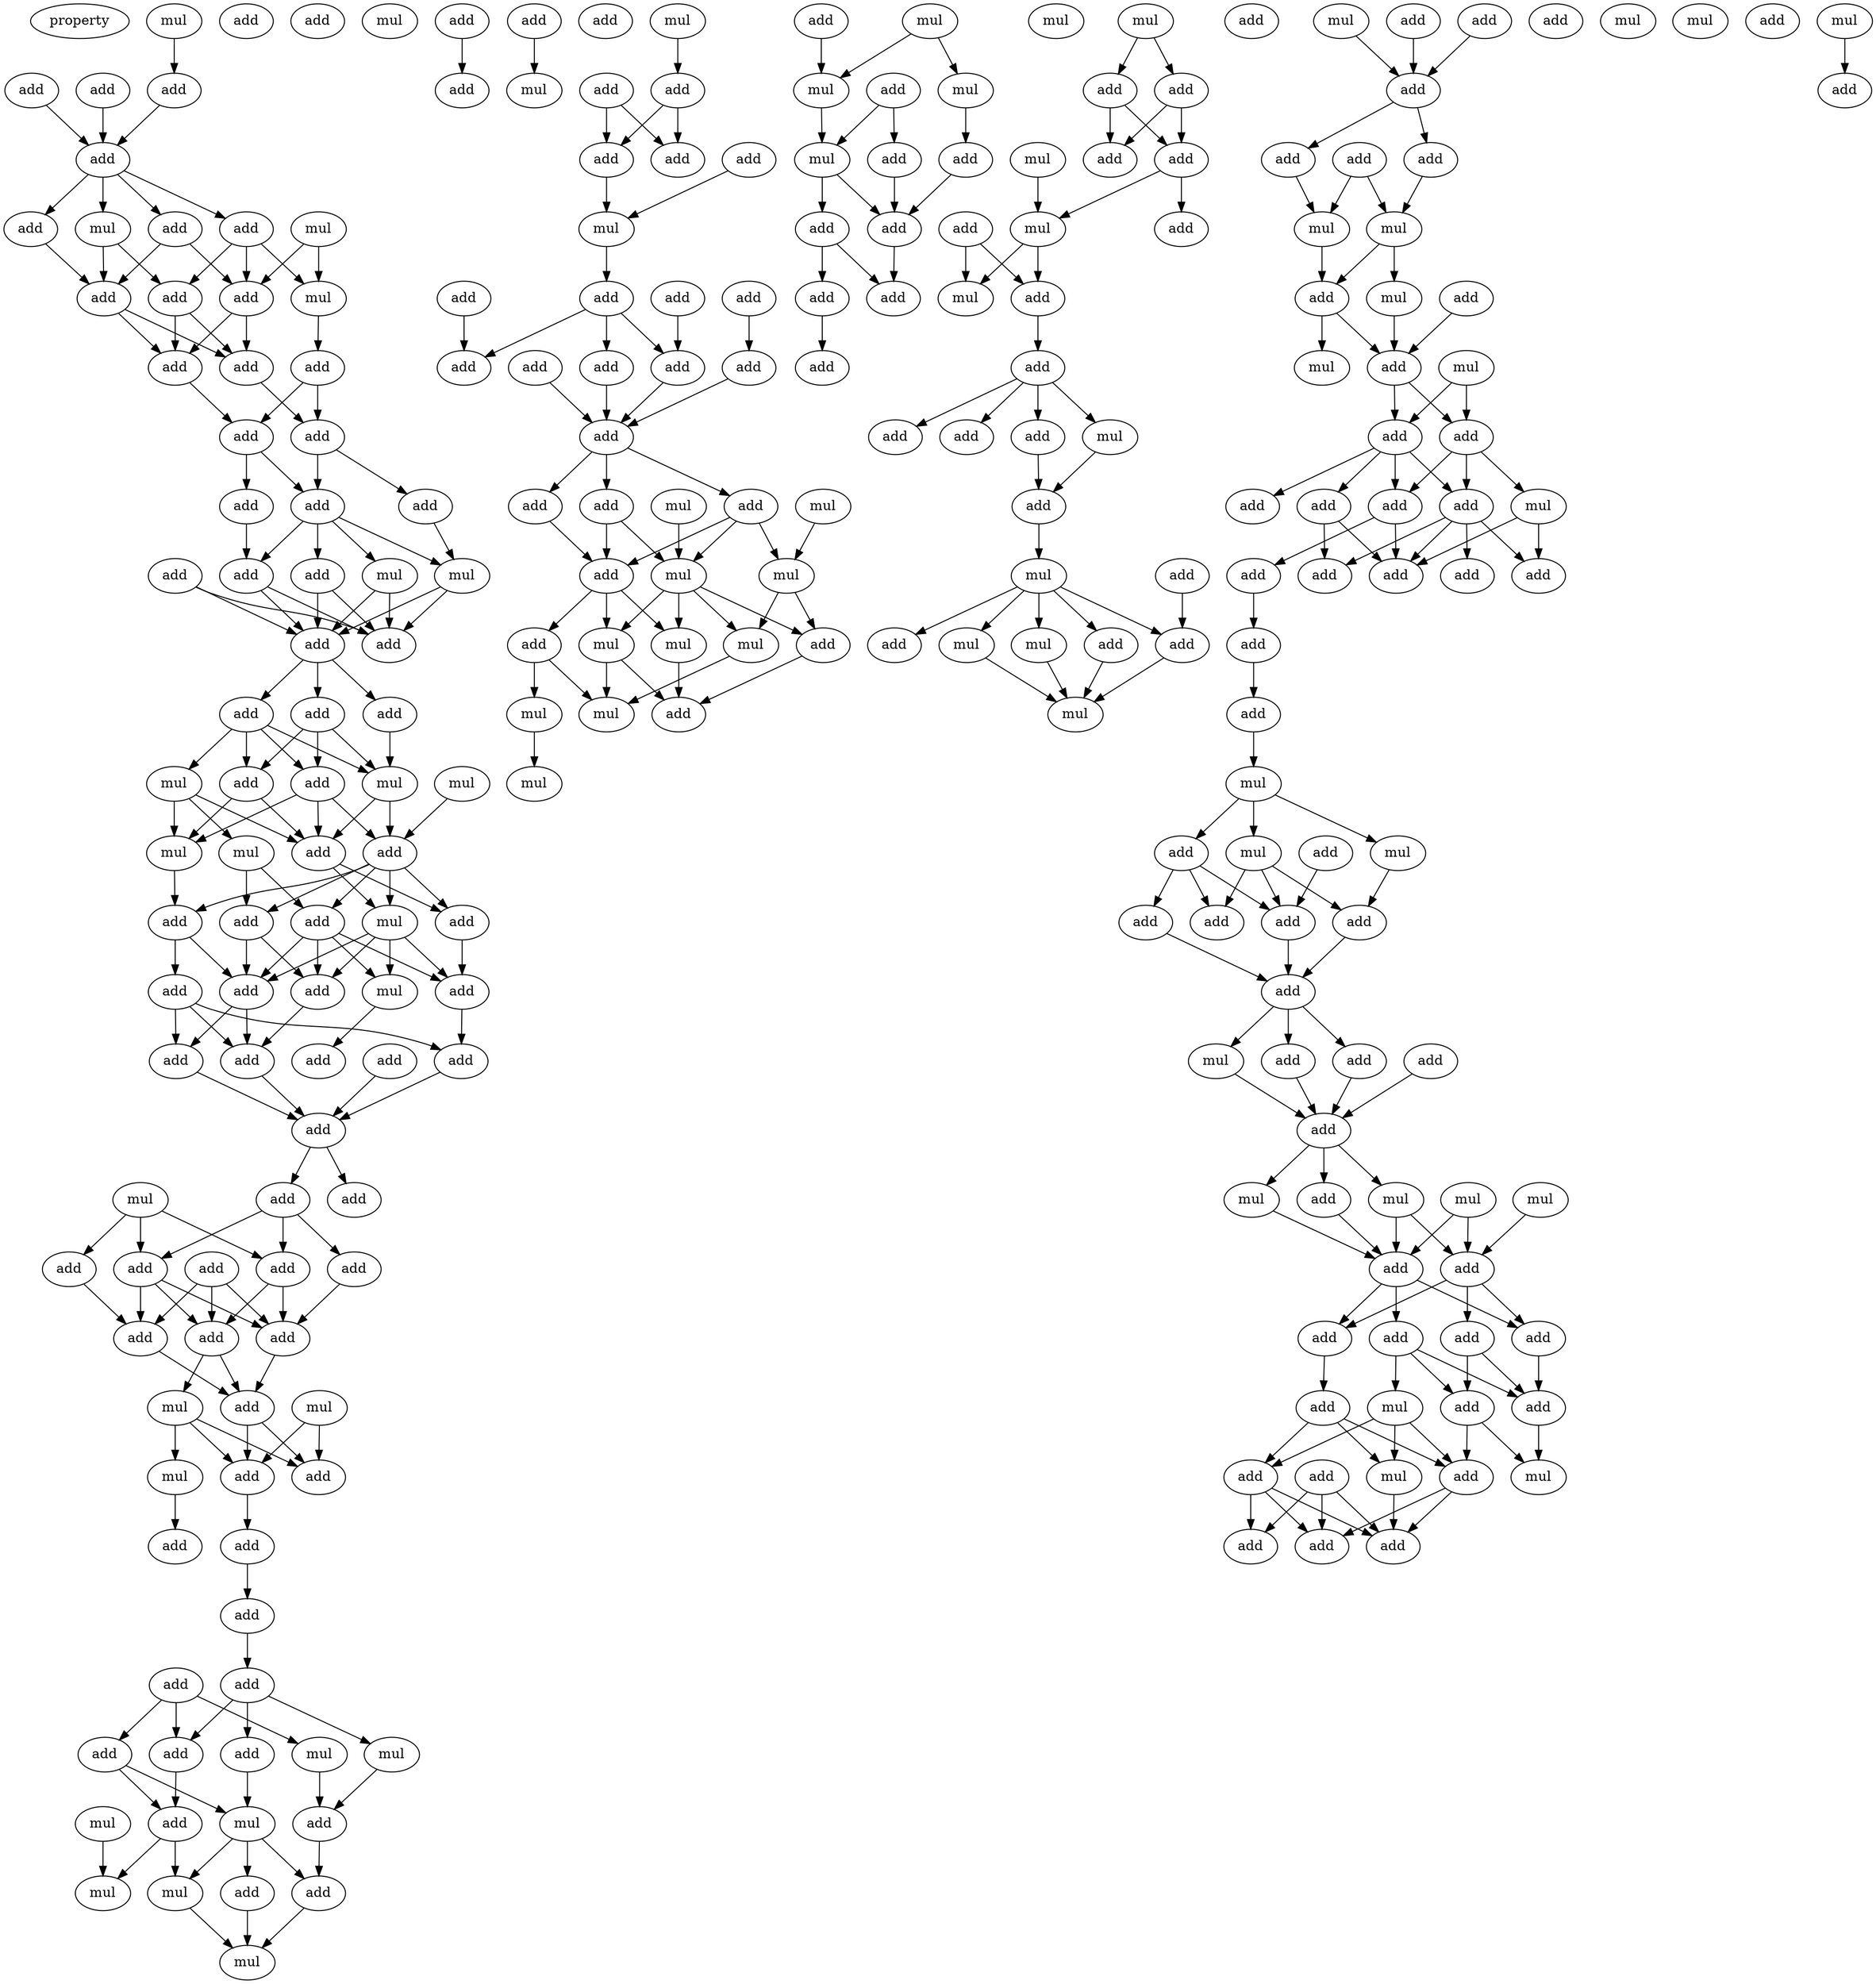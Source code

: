 digraph {
    node [fontcolor=black]
    property [mul=2,lf=1.9]
    0 [ label = mul ];
    1 [ label = add ];
    2 [ label = add ];
    3 [ label = add ];
    4 [ label = add ];
    5 [ label = add ];
    6 [ label = mul ];
    7 [ label = add ];
    8 [ label = mul ];
    9 [ label = add ];
    10 [ label = add ];
    11 [ label = add ];
    12 [ label = add ];
    13 [ label = mul ];
    14 [ label = add ];
    15 [ label = add ];
    16 [ label = add ];
    17 [ label = add ];
    18 [ label = add ];
    19 [ label = add ];
    20 [ label = add ];
    21 [ label = add ];
    22 [ label = add ];
    23 [ label = mul ];
    24 [ label = add ];
    25 [ label = mul ];
    26 [ label = add ];
    27 [ label = add ];
    28 [ label = add ];
    29 [ label = add ];
    30 [ label = add ];
    31 [ label = add ];
    32 [ label = add ];
    33 [ label = mul ];
    34 [ label = mul ];
    35 [ label = add ];
    36 [ label = mul ];
    37 [ label = add ];
    38 [ label = mul ];
    39 [ label = mul ];
    40 [ label = add ];
    41 [ label = add ];
    42 [ label = add ];
    43 [ label = mul ];
    44 [ label = add ];
    45 [ label = add ];
    46 [ label = add ];
    47 [ label = add ];
    48 [ label = add ];
    49 [ label = add ];
    50 [ label = mul ];
    51 [ label = add ];
    52 [ label = add ];
    53 [ label = add ];
    54 [ label = add ];
    55 [ label = add ];
    56 [ label = add ];
    57 [ label = add ];
    58 [ label = mul ];
    59 [ label = add ];
    60 [ label = add ];
    61 [ label = add ];
    62 [ label = add ];
    63 [ label = add ];
    64 [ label = add ];
    65 [ label = add ];
    66 [ label = add ];
    67 [ label = add ];
    68 [ label = add ];
    69 [ label = mul ];
    70 [ label = mul ];
    71 [ label = add ];
    72 [ label = mul ];
    73 [ label = add ];
    74 [ label = add ];
    75 [ label = add ];
    76 [ label = add ];
    77 [ label = add ];
    78 [ label = add ];
    79 [ label = add ];
    80 [ label = mul ];
    81 [ label = add ];
    82 [ label = add ];
    83 [ label = add ];
    84 [ label = mul ];
    85 [ label = mul ];
    86 [ label = mul ];
    87 [ label = add ];
    88 [ label = add ];
    89 [ label = add ];
    90 [ label = mul ];
    91 [ label = add ];
    92 [ label = mul ];
    93 [ label = mul ];
    94 [ label = add ];
    95 [ label = mul ];
    96 [ label = add ];
    97 [ label = add ];
    98 [ label = add ];
    99 [ label = add ];
    100 [ label = mul ];
    101 [ label = mul ];
    102 [ label = add ];
    103 [ label = add ];
    104 [ label = add ];
    105 [ label = add ];
    106 [ label = add ];
    107 [ label = mul ];
    108 [ label = add ];
    109 [ label = add ];
    110 [ label = add ];
    111 [ label = add ];
    112 [ label = add ];
    113 [ label = add ];
    114 [ label = add ];
    115 [ label = add ];
    116 [ label = add ];
    117 [ label = add ];
    118 [ label = add ];
    119 [ label = add ];
    120 [ label = mul ];
    121 [ label = mul ];
    122 [ label = add ];
    123 [ label = mul ];
    124 [ label = mul ];
    125 [ label = add ];
    126 [ label = mul ];
    127 [ label = mul ];
    128 [ label = add ];
    129 [ label = mul ];
    130 [ label = add ];
    131 [ label = add ];
    132 [ label = mul ];
    133 [ label = mul ];
    134 [ label = mul ];
    135 [ label = add ];
    136 [ label = mul ];
    137 [ label = mul ];
    138 [ label = mul ];
    139 [ label = add ];
    140 [ label = add ];
    141 [ label = mul ];
    142 [ label = add ];
    143 [ label = add ];
    144 [ label = add ];
    145 [ label = add ];
    146 [ label = add ];
    147 [ label = mul ];
    148 [ label = add ];
    149 [ label = mul ];
    150 [ label = add ];
    151 [ label = add ];
    152 [ label = mul ];
    153 [ label = add ];
    154 [ label = add ];
    155 [ label = mul ];
    156 [ label = add ];
    157 [ label = add ];
    158 [ label = mul ];
    159 [ label = add ];
    160 [ label = add ];
    161 [ label = add ];
    162 [ label = add ];
    163 [ label = add ];
    164 [ label = add ];
    165 [ label = mul ];
    166 [ label = add ];
    167 [ label = add ];
    168 [ label = mul ];
    169 [ label = mul ];
    170 [ label = add ];
    171 [ label = mul ];
    172 [ label = add ];
    173 [ label = add ];
    174 [ label = mul ];
    175 [ label = mul ];
    176 [ label = add ];
    177 [ label = add ];
    178 [ label = add ];
    179 [ label = mul ];
    180 [ label = add ];
    181 [ label = mul ];
    182 [ label = add ];
    183 [ label = add ];
    184 [ label = add ];
    185 [ label = mul ];
    186 [ label = mul ];
    187 [ label = add ];
    188 [ label = mul ];
    189 [ label = add ];
    190 [ label = mul ];
    191 [ label = mul ];
    192 [ label = add ];
    193 [ label = add ];
    194 [ label = add ];
    195 [ label = add ];
    196 [ label = add ];
    197 [ label = add ];
    198 [ label = mul ];
    199 [ label = add ];
    200 [ label = add ];
    201 [ label = add ];
    202 [ label = add ];
    203 [ label = add ];
    204 [ label = add ];
    205 [ label = add ];
    206 [ label = add ];
    207 [ label = mul ];
    208 [ label = mul ];
    209 [ label = add ];
    210 [ label = add ];
    211 [ label = mul ];
    212 [ label = add ];
    213 [ label = add ];
    214 [ label = add ];
    215 [ label = add ];
    216 [ label = add ];
    217 [ label = add ];
    218 [ label = add ];
    219 [ label = add ];
    220 [ label = mul ];
    221 [ label = add ];
    222 [ label = add ];
    223 [ label = mul ];
    224 [ label = mul ];
    225 [ label = add ];
    226 [ label = mul ];
    227 [ label = mul ];
    228 [ label = add ];
    229 [ label = add ];
    230 [ label = add ];
    231 [ label = add ];
    232 [ label = add ];
    233 [ label = add ];
    234 [ label = add ];
    235 [ label = mul ];
    236 [ label = add ];
    237 [ label = add ];
    238 [ label = mul ];
    239 [ label = add ];
    240 [ label = add ];
    241 [ label = mul ];
    242 [ label = add ];
    243 [ label = add ];
    244 [ label = add ];
    245 [ label = add ];
    246 [ label = mul ];
    247 [ label = add ];
    0 -> 4 [ name = 0 ];
    1 -> 5 [ name = 1 ];
    3 -> 5 [ name = 2 ];
    4 -> 5 [ name = 3 ];
    5 -> 7 [ name = 4 ];
    5 -> 8 [ name = 5 ];
    5 -> 9 [ name = 6 ];
    5 -> 10 [ name = 7 ];
    6 -> 13 [ name = 8 ];
    6 -> 14 [ name = 9 ];
    7 -> 11 [ name = 10 ];
    7 -> 14 [ name = 11 ];
    8 -> 11 [ name = 12 ];
    8 -> 12 [ name = 13 ];
    9 -> 12 [ name = 14 ];
    9 -> 13 [ name = 15 ];
    9 -> 14 [ name = 16 ];
    10 -> 11 [ name = 17 ];
    11 -> 15 [ name = 18 ];
    11 -> 16 [ name = 19 ];
    12 -> 15 [ name = 20 ];
    12 -> 16 [ name = 21 ];
    13 -> 17 [ name = 22 ];
    14 -> 15 [ name = 23 ];
    14 -> 16 [ name = 24 ];
    15 -> 18 [ name = 25 ];
    16 -> 19 [ name = 26 ];
    17 -> 18 [ name = 27 ];
    17 -> 19 [ name = 28 ];
    18 -> 20 [ name = 29 ];
    18 -> 22 [ name = 30 ];
    19 -> 20 [ name = 31 ];
    19 -> 21 [ name = 32 ];
    20 -> 23 [ name = 33 ];
    20 -> 24 [ name = 34 ];
    20 -> 25 [ name = 35 ];
    20 -> 27 [ name = 36 ];
    21 -> 23 [ name = 37 ];
    22 -> 24 [ name = 38 ];
    23 -> 28 [ name = 39 ];
    23 -> 29 [ name = 40 ];
    24 -> 28 [ name = 41 ];
    24 -> 29 [ name = 42 ];
    25 -> 28 [ name = 43 ];
    25 -> 29 [ name = 44 ];
    26 -> 28 [ name = 45 ];
    26 -> 29 [ name = 46 ];
    27 -> 28 [ name = 47 ];
    27 -> 29 [ name = 48 ];
    28 -> 30 [ name = 49 ];
    28 -> 31 [ name = 50 ];
    28 -> 32 [ name = 51 ];
    30 -> 33 [ name = 52 ];
    31 -> 33 [ name = 53 ];
    31 -> 35 [ name = 54 ];
    31 -> 37 [ name = 55 ];
    32 -> 33 [ name = 56 ];
    32 -> 35 [ name = 57 ];
    32 -> 36 [ name = 58 ];
    32 -> 37 [ name = 59 ];
    33 -> 40 [ name = 60 ];
    33 -> 41 [ name = 61 ];
    34 -> 40 [ name = 62 ];
    35 -> 39 [ name = 63 ];
    35 -> 41 [ name = 64 ];
    36 -> 38 [ name = 65 ];
    36 -> 39 [ name = 66 ];
    36 -> 41 [ name = 67 ];
    37 -> 39 [ name = 68 ];
    37 -> 40 [ name = 69 ];
    37 -> 41 [ name = 70 ];
    38 -> 42 [ name = 71 ];
    38 -> 44 [ name = 72 ];
    39 -> 46 [ name = 73 ];
    40 -> 42 [ name = 74 ];
    40 -> 43 [ name = 75 ];
    40 -> 44 [ name = 76 ];
    40 -> 45 [ name = 77 ];
    40 -> 46 [ name = 78 ];
    41 -> 43 [ name = 79 ];
    41 -> 45 [ name = 80 ];
    42 -> 48 [ name = 81 ];
    42 -> 51 [ name = 82 ];
    43 -> 47 [ name = 83 ];
    43 -> 48 [ name = 84 ];
    43 -> 50 [ name = 85 ];
    43 -> 51 [ name = 86 ];
    44 -> 47 [ name = 87 ];
    44 -> 48 [ name = 88 ];
    44 -> 50 [ name = 89 ];
    44 -> 51 [ name = 90 ];
    45 -> 47 [ name = 91 ];
    46 -> 48 [ name = 92 ];
    46 -> 49 [ name = 93 ];
    47 -> 56 [ name = 94 ];
    48 -> 52 [ name = 95 ];
    48 -> 55 [ name = 96 ];
    49 -> 52 [ name = 97 ];
    49 -> 55 [ name = 98 ];
    49 -> 56 [ name = 99 ];
    50 -> 54 [ name = 100 ];
    51 -> 55 [ name = 101 ];
    52 -> 57 [ name = 102 ];
    53 -> 57 [ name = 103 ];
    55 -> 57 [ name = 104 ];
    56 -> 57 [ name = 105 ];
    57 -> 59 [ name = 106 ];
    57 -> 60 [ name = 107 ];
    58 -> 62 [ name = 108 ];
    58 -> 63 [ name = 109 ];
    58 -> 65 [ name = 110 ];
    59 -> 61 [ name = 111 ];
    59 -> 62 [ name = 112 ];
    59 -> 65 [ name = 113 ];
    61 -> 67 [ name = 114 ];
    62 -> 66 [ name = 115 ];
    62 -> 67 [ name = 116 ];
    62 -> 68 [ name = 117 ];
    63 -> 68 [ name = 118 ];
    64 -> 66 [ name = 119 ];
    64 -> 67 [ name = 120 ];
    64 -> 68 [ name = 121 ];
    65 -> 66 [ name = 122 ];
    65 -> 67 [ name = 123 ];
    66 -> 70 [ name = 124 ];
    66 -> 71 [ name = 125 ];
    67 -> 71 [ name = 126 ];
    68 -> 71 [ name = 127 ];
    69 -> 73 [ name = 128 ];
    69 -> 74 [ name = 129 ];
    70 -> 72 [ name = 130 ];
    70 -> 73 [ name = 131 ];
    70 -> 74 [ name = 132 ];
    71 -> 73 [ name = 133 ];
    71 -> 74 [ name = 134 ];
    72 -> 76 [ name = 135 ];
    73 -> 75 [ name = 136 ];
    75 -> 77 [ name = 137 ];
    77 -> 78 [ name = 138 ];
    78 -> 81 [ name = 139 ];
    78 -> 83 [ name = 140 ];
    78 -> 84 [ name = 141 ];
    79 -> 80 [ name = 142 ];
    79 -> 81 [ name = 143 ];
    79 -> 82 [ name = 144 ];
    80 -> 87 [ name = 145 ];
    81 -> 88 [ name = 146 ];
    82 -> 85 [ name = 147 ];
    82 -> 88 [ name = 148 ];
    83 -> 85 [ name = 149 ];
    84 -> 87 [ name = 150 ];
    85 -> 89 [ name = 151 ];
    85 -> 91 [ name = 152 ];
    85 -> 92 [ name = 153 ];
    86 -> 90 [ name = 154 ];
    87 -> 89 [ name = 155 ];
    88 -> 90 [ name = 156 ];
    88 -> 92 [ name = 157 ];
    89 -> 93 [ name = 158 ];
    91 -> 93 [ name = 159 ];
    92 -> 93 [ name = 160 ];
    96 -> 98 [ name = 161 ];
    97 -> 100 [ name = 162 ];
    101 -> 102 [ name = 163 ];
    102 -> 105 [ name = 164 ];
    102 -> 106 [ name = 165 ];
    103 -> 105 [ name = 166 ];
    103 -> 106 [ name = 167 ];
    104 -> 107 [ name = 168 ];
    106 -> 107 [ name = 169 ];
    107 -> 108 [ name = 170 ];
    108 -> 112 [ name = 171 ];
    108 -> 114 [ name = 172 ];
    108 -> 115 [ name = 173 ];
    109 -> 113 [ name = 174 ];
    110 -> 112 [ name = 175 ];
    111 -> 115 [ name = 176 ];
    113 -> 117 [ name = 177 ];
    114 -> 117 [ name = 178 ];
    115 -> 117 [ name = 179 ];
    116 -> 117 [ name = 180 ];
    117 -> 118 [ name = 181 ];
    117 -> 119 [ name = 182 ];
    117 -> 122 [ name = 183 ];
    118 -> 125 [ name = 184 ];
    119 -> 123 [ name = 185 ];
    119 -> 125 [ name = 186 ];
    120 -> 123 [ name = 187 ];
    121 -> 124 [ name = 188 ];
    122 -> 123 [ name = 189 ];
    122 -> 124 [ name = 190 ];
    122 -> 125 [ name = 191 ];
    123 -> 126 [ name = 192 ];
    123 -> 127 [ name = 193 ];
    123 -> 128 [ name = 194 ];
    123 -> 129 [ name = 195 ];
    124 -> 126 [ name = 196 ];
    124 -> 128 [ name = 197 ];
    125 -> 127 [ name = 198 ];
    125 -> 129 [ name = 199 ];
    125 -> 130 [ name = 200 ];
    126 -> 133 [ name = 201 ];
    127 -> 131 [ name = 202 ];
    127 -> 133 [ name = 203 ];
    128 -> 131 [ name = 204 ];
    129 -> 131 [ name = 205 ];
    130 -> 132 [ name = 206 ];
    130 -> 133 [ name = 207 ];
    132 -> 134 [ name = 208 ];
    135 -> 137 [ name = 209 ];
    136 -> 137 [ name = 210 ];
    136 -> 138 [ name = 211 ];
    137 -> 141 [ name = 212 ];
    138 -> 140 [ name = 213 ];
    139 -> 141 [ name = 214 ];
    139 -> 142 [ name = 215 ];
    140 -> 143 [ name = 216 ];
    141 -> 143 [ name = 217 ];
    141 -> 144 [ name = 218 ];
    142 -> 143 [ name = 219 ];
    143 -> 145 [ name = 220 ];
    144 -> 145 [ name = 221 ];
    144 -> 146 [ name = 222 ];
    146 -> 148 [ name = 223 ];
    149 -> 150 [ name = 224 ];
    149 -> 151 [ name = 225 ];
    150 -> 153 [ name = 226 ];
    150 -> 154 [ name = 227 ];
    151 -> 153 [ name = 228 ];
    151 -> 154 [ name = 229 ];
    152 -> 155 [ name = 230 ];
    153 -> 155 [ name = 231 ];
    153 -> 157 [ name = 232 ];
    155 -> 158 [ name = 233 ];
    155 -> 159 [ name = 234 ];
    156 -> 158 [ name = 235 ];
    156 -> 159 [ name = 236 ];
    159 -> 160 [ name = 237 ];
    160 -> 161 [ name = 238 ];
    160 -> 163 [ name = 239 ];
    160 -> 164 [ name = 240 ];
    160 -> 165 [ name = 241 ];
    164 -> 166 [ name = 242 ];
    165 -> 166 [ name = 243 ];
    166 -> 168 [ name = 244 ];
    167 -> 172 [ name = 245 ];
    168 -> 169 [ name = 246 ];
    168 -> 170 [ name = 247 ];
    168 -> 171 [ name = 248 ];
    168 -> 172 [ name = 249 ];
    168 -> 173 [ name = 250 ];
    169 -> 174 [ name = 251 ];
    171 -> 174 [ name = 252 ];
    172 -> 174 [ name = 253 ];
    173 -> 174 [ name = 254 ];
    175 -> 180 [ name = 255 ];
    176 -> 180 [ name = 256 ];
    178 -> 180 [ name = 257 ];
    180 -> 182 [ name = 258 ];
    180 -> 184 [ name = 259 ];
    182 -> 186 [ name = 260 ];
    183 -> 185 [ name = 261 ];
    183 -> 186 [ name = 262 ];
    184 -> 185 [ name = 263 ];
    185 -> 189 [ name = 264 ];
    186 -> 188 [ name = 265 ];
    186 -> 189 [ name = 266 ];
    187 -> 192 [ name = 267 ];
    188 -> 192 [ name = 268 ];
    189 -> 191 [ name = 269 ];
    189 -> 192 [ name = 270 ];
    190 -> 193 [ name = 271 ];
    190 -> 194 [ name = 272 ];
    192 -> 193 [ name = 273 ];
    192 -> 194 [ name = 274 ];
    193 -> 195 [ name = 275 ];
    193 -> 196 [ name = 276 ];
    193 -> 197 [ name = 277 ];
    193 -> 199 [ name = 278 ];
    194 -> 195 [ name = 279 ];
    194 -> 196 [ name = 280 ];
    194 -> 198 [ name = 281 ];
    195 -> 200 [ name = 282 ];
    195 -> 201 [ name = 283 ];
    195 -> 202 [ name = 284 ];
    195 -> 204 [ name = 285 ];
    196 -> 201 [ name = 286 ];
    196 -> 203 [ name = 287 ];
    197 -> 201 [ name = 288 ];
    197 -> 202 [ name = 289 ];
    198 -> 201 [ name = 290 ];
    198 -> 204 [ name = 291 ];
    203 -> 205 [ name = 292 ];
    205 -> 206 [ name = 293 ];
    206 -> 207 [ name = 294 ];
    207 -> 208 [ name = 295 ];
    207 -> 209 [ name = 296 ];
    207 -> 211 [ name = 297 ];
    208 -> 213 [ name = 298 ];
    208 -> 214 [ name = 299 ];
    208 -> 215 [ name = 300 ];
    209 -> 212 [ name = 301 ];
    209 -> 213 [ name = 302 ];
    209 -> 214 [ name = 303 ];
    210 -> 213 [ name = 304 ];
    211 -> 215 [ name = 305 ];
    212 -> 216 [ name = 306 ];
    213 -> 216 [ name = 307 ];
    215 -> 216 [ name = 308 ];
    216 -> 219 [ name = 309 ];
    216 -> 220 [ name = 310 ];
    216 -> 221 [ name = 311 ];
    218 -> 222 [ name = 312 ];
    219 -> 222 [ name = 313 ];
    220 -> 222 [ name = 314 ];
    221 -> 222 [ name = 315 ];
    222 -> 225 [ name = 316 ];
    222 -> 226 [ name = 317 ];
    222 -> 227 [ name = 318 ];
    223 -> 228 [ name = 319 ];
    224 -> 228 [ name = 320 ];
    224 -> 229 [ name = 321 ];
    225 -> 229 [ name = 322 ];
    226 -> 229 [ name = 323 ];
    227 -> 228 [ name = 324 ];
    227 -> 229 [ name = 325 ];
    228 -> 230 [ name = 326 ];
    228 -> 231 [ name = 327 ];
    228 -> 232 [ name = 328 ];
    229 -> 231 [ name = 329 ];
    229 -> 232 [ name = 330 ];
    229 -> 233 [ name = 331 ];
    230 -> 234 [ name = 332 ];
    230 -> 236 [ name = 333 ];
    231 -> 237 [ name = 334 ];
    232 -> 234 [ name = 335 ];
    233 -> 234 [ name = 336 ];
    233 -> 235 [ name = 337 ];
    233 -> 236 [ name = 338 ];
    234 -> 238 [ name = 339 ];
    235 -> 239 [ name = 340 ];
    235 -> 240 [ name = 341 ];
    235 -> 241 [ name = 342 ];
    236 -> 238 [ name = 343 ];
    236 -> 240 [ name = 344 ];
    237 -> 239 [ name = 345 ];
    237 -> 240 [ name = 346 ];
    237 -> 241 [ name = 347 ];
    239 -> 243 [ name = 348 ];
    239 -> 244 [ name = 349 ];
    239 -> 245 [ name = 350 ];
    240 -> 244 [ name = 351 ];
    240 -> 245 [ name = 352 ];
    241 -> 244 [ name = 353 ];
    242 -> 243 [ name = 354 ];
    242 -> 244 [ name = 355 ];
    242 -> 245 [ name = 356 ];
    246 -> 247 [ name = 357 ];
}
